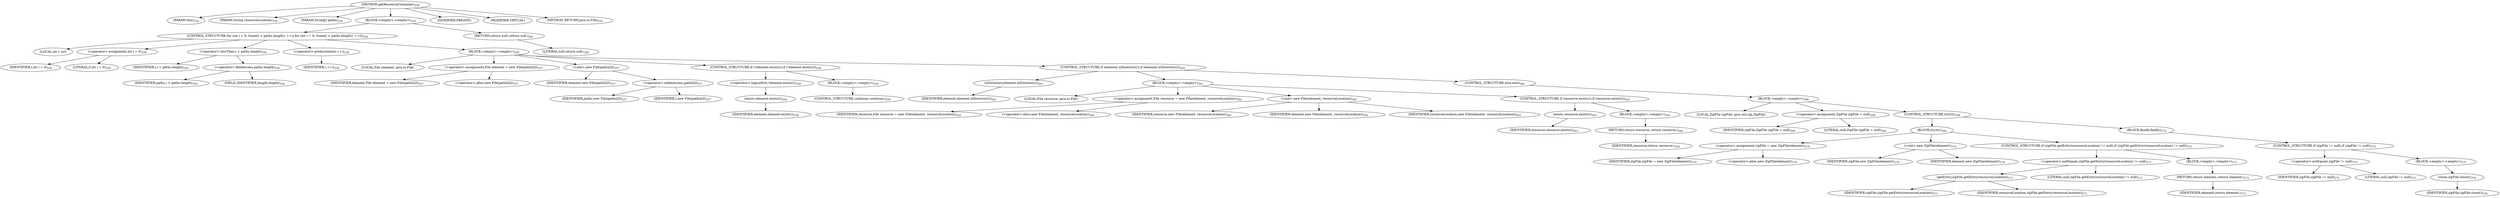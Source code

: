 digraph "getResourceContainer" {  
"384" [label = <(METHOD,getResourceContainer)<SUB>254</SUB>> ]
"385" [label = <(PARAM,this)<SUB>254</SUB>> ]
"386" [label = <(PARAM,String resourceLocation)<SUB>254</SUB>> ]
"387" [label = <(PARAM,String[] paths)<SUB>254</SUB>> ]
"388" [label = <(BLOCK,&lt;empty&gt;,&lt;empty&gt;)<SUB>255</SUB>> ]
"389" [label = <(CONTROL_STRUCTURE,for (int i = 0; Some(i &lt; paths.length); ++i),for (int i = 0; Some(i &lt; paths.length); ++i))<SUB>256</SUB>> ]
"390" [label = <(LOCAL,int i: int)> ]
"391" [label = <(&lt;operator&gt;.assignment,int i = 0)<SUB>256</SUB>> ]
"392" [label = <(IDENTIFIER,i,int i = 0)<SUB>256</SUB>> ]
"393" [label = <(LITERAL,0,int i = 0)<SUB>256</SUB>> ]
"394" [label = <(&lt;operator&gt;.lessThan,i &lt; paths.length)<SUB>256</SUB>> ]
"395" [label = <(IDENTIFIER,i,i &lt; paths.length)<SUB>256</SUB>> ]
"396" [label = <(&lt;operator&gt;.fieldAccess,paths.length)<SUB>256</SUB>> ]
"397" [label = <(IDENTIFIER,paths,i &lt; paths.length)<SUB>256</SUB>> ]
"398" [label = <(FIELD_IDENTIFIER,length,length)<SUB>256</SUB>> ]
"399" [label = <(&lt;operator&gt;.preIncrement,++i)<SUB>256</SUB>> ]
"400" [label = <(IDENTIFIER,i,++i)<SUB>256</SUB>> ]
"401" [label = <(BLOCK,&lt;empty&gt;,&lt;empty&gt;)<SUB>256</SUB>> ]
"23" [label = <(LOCAL,File element: java.io.File)> ]
"402" [label = <(&lt;operator&gt;.assignment,File element = new File(paths[i]))<SUB>257</SUB>> ]
"403" [label = <(IDENTIFIER,element,File element = new File(paths[i]))<SUB>257</SUB>> ]
"404" [label = <(&lt;operator&gt;.alloc,new File(paths[i]))<SUB>257</SUB>> ]
"405" [label = <(&lt;init&gt;,new File(paths[i]))<SUB>257</SUB>> ]
"22" [label = <(IDENTIFIER,element,new File(paths[i]))<SUB>257</SUB>> ]
"406" [label = <(&lt;operator&gt;.indexAccess,paths[i])<SUB>257</SUB>> ]
"407" [label = <(IDENTIFIER,paths,new File(paths[i]))<SUB>257</SUB>> ]
"408" [label = <(IDENTIFIER,i,new File(paths[i]))<SUB>257</SUB>> ]
"409" [label = <(CONTROL_STRUCTURE,if (!element.exists()),if (!element.exists()))<SUB>258</SUB>> ]
"410" [label = <(&lt;operator&gt;.logicalNot,!element.exists())<SUB>258</SUB>> ]
"411" [label = <(exists,element.exists())<SUB>258</SUB>> ]
"412" [label = <(IDENTIFIER,element,element.exists())<SUB>258</SUB>> ]
"413" [label = <(BLOCK,&lt;empty&gt;,&lt;empty&gt;)<SUB>258</SUB>> ]
"414" [label = <(CONTROL_STRUCTURE,continue;,continue;)<SUB>259</SUB>> ]
"415" [label = <(CONTROL_STRUCTURE,if (element.isDirectory()),if (element.isDirectory()))<SUB>261</SUB>> ]
"416" [label = <(isDirectory,element.isDirectory())<SUB>261</SUB>> ]
"417" [label = <(IDENTIFIER,element,element.isDirectory())<SUB>261</SUB>> ]
"418" [label = <(BLOCK,&lt;empty&gt;,&lt;empty&gt;)<SUB>261</SUB>> ]
"25" [label = <(LOCAL,File resource: java.io.File)> ]
"419" [label = <(&lt;operator&gt;.assignment,File resource = new File(element, resourceLocation))<SUB>262</SUB>> ]
"420" [label = <(IDENTIFIER,resource,File resource = new File(element, resourceLocation))<SUB>262</SUB>> ]
"421" [label = <(&lt;operator&gt;.alloc,new File(element, resourceLocation))<SUB>262</SUB>> ]
"422" [label = <(&lt;init&gt;,new File(element, resourceLocation))<SUB>262</SUB>> ]
"24" [label = <(IDENTIFIER,resource,new File(element, resourceLocation))<SUB>262</SUB>> ]
"423" [label = <(IDENTIFIER,element,new File(element, resourceLocation))<SUB>262</SUB>> ]
"424" [label = <(IDENTIFIER,resourceLocation,new File(element, resourceLocation))<SUB>262</SUB>> ]
"425" [label = <(CONTROL_STRUCTURE,if (resource.exists()),if (resource.exists()))<SUB>263</SUB>> ]
"426" [label = <(exists,resource.exists())<SUB>263</SUB>> ]
"427" [label = <(IDENTIFIER,resource,resource.exists())<SUB>263</SUB>> ]
"428" [label = <(BLOCK,&lt;empty&gt;,&lt;empty&gt;)<SUB>263</SUB>> ]
"429" [label = <(RETURN,return resource;,return resource;)<SUB>264</SUB>> ]
"430" [label = <(IDENTIFIER,resource,return resource;)<SUB>264</SUB>> ]
"431" [label = <(CONTROL_STRUCTURE,else,else)<SUB>266</SUB>> ]
"432" [label = <(BLOCK,&lt;empty&gt;,&lt;empty&gt;)<SUB>266</SUB>> ]
"27" [label = <(LOCAL,ZipFile zipFile: java.util.zip.ZipFile)> ]
"433" [label = <(&lt;operator&gt;.assignment,ZipFile zipFile = null)<SUB>268</SUB>> ]
"434" [label = <(IDENTIFIER,zipFile,ZipFile zipFile = null)<SUB>268</SUB>> ]
"435" [label = <(LITERAL,null,ZipFile zipFile = null)<SUB>268</SUB>> ]
"436" [label = <(CONTROL_STRUCTURE,try,try)<SUB>269</SUB>> ]
"437" [label = <(BLOCK,try,try)<SUB>269</SUB>> ]
"438" [label = <(&lt;operator&gt;.assignment,zipFile = new ZipFile(element))<SUB>270</SUB>> ]
"439" [label = <(IDENTIFIER,zipFile,zipFile = new ZipFile(element))<SUB>270</SUB>> ]
"440" [label = <(&lt;operator&gt;.alloc,new ZipFile(element))<SUB>270</SUB>> ]
"441" [label = <(&lt;init&gt;,new ZipFile(element))<SUB>270</SUB>> ]
"26" [label = <(IDENTIFIER,zipFile,new ZipFile(element))<SUB>270</SUB>> ]
"442" [label = <(IDENTIFIER,element,new ZipFile(element))<SUB>270</SUB>> ]
"443" [label = <(CONTROL_STRUCTURE,if (zipFile.getEntry(resourceLocation) != null),if (zipFile.getEntry(resourceLocation) != null))<SUB>271</SUB>> ]
"444" [label = <(&lt;operator&gt;.notEquals,zipFile.getEntry(resourceLocation) != null)<SUB>271</SUB>> ]
"445" [label = <(getEntry,zipFile.getEntry(resourceLocation))<SUB>271</SUB>> ]
"446" [label = <(IDENTIFIER,zipFile,zipFile.getEntry(resourceLocation))<SUB>271</SUB>> ]
"447" [label = <(IDENTIFIER,resourceLocation,zipFile.getEntry(resourceLocation))<SUB>271</SUB>> ]
"448" [label = <(LITERAL,null,zipFile.getEntry(resourceLocation) != null)<SUB>271</SUB>> ]
"449" [label = <(BLOCK,&lt;empty&gt;,&lt;empty&gt;)<SUB>271</SUB>> ]
"450" [label = <(RETURN,return element;,return element;)<SUB>272</SUB>> ]
"451" [label = <(IDENTIFIER,element,return element;)<SUB>272</SUB>> ]
"452" [label = <(BLOCK,finally,finally)<SUB>274</SUB>> ]
"453" [label = <(CONTROL_STRUCTURE,if (zipFile != null),if (zipFile != null))<SUB>275</SUB>> ]
"454" [label = <(&lt;operator&gt;.notEquals,zipFile != null)<SUB>275</SUB>> ]
"455" [label = <(IDENTIFIER,zipFile,zipFile != null)<SUB>275</SUB>> ]
"456" [label = <(LITERAL,null,zipFile != null)<SUB>275</SUB>> ]
"457" [label = <(BLOCK,&lt;empty&gt;,&lt;empty&gt;)<SUB>275</SUB>> ]
"458" [label = <(close,zipFile.close())<SUB>276</SUB>> ]
"459" [label = <(IDENTIFIER,zipFile,zipFile.close())<SUB>276</SUB>> ]
"460" [label = <(RETURN,return null;,return null;)<SUB>281</SUB>> ]
"461" [label = <(LITERAL,null,return null;)<SUB>281</SUB>> ]
"462" [label = <(MODIFIER,PRIVATE)> ]
"463" [label = <(MODIFIER,VIRTUAL)> ]
"464" [label = <(METHOD_RETURN,java.io.File)<SUB>254</SUB>> ]
  "384" -> "385" 
  "384" -> "386" 
  "384" -> "387" 
  "384" -> "388" 
  "384" -> "462" 
  "384" -> "463" 
  "384" -> "464" 
  "388" -> "389" 
  "388" -> "460" 
  "389" -> "390" 
  "389" -> "391" 
  "389" -> "394" 
  "389" -> "399" 
  "389" -> "401" 
  "391" -> "392" 
  "391" -> "393" 
  "394" -> "395" 
  "394" -> "396" 
  "396" -> "397" 
  "396" -> "398" 
  "399" -> "400" 
  "401" -> "23" 
  "401" -> "402" 
  "401" -> "405" 
  "401" -> "409" 
  "401" -> "415" 
  "402" -> "403" 
  "402" -> "404" 
  "405" -> "22" 
  "405" -> "406" 
  "406" -> "407" 
  "406" -> "408" 
  "409" -> "410" 
  "409" -> "413" 
  "410" -> "411" 
  "411" -> "412" 
  "413" -> "414" 
  "415" -> "416" 
  "415" -> "418" 
  "415" -> "431" 
  "416" -> "417" 
  "418" -> "25" 
  "418" -> "419" 
  "418" -> "422" 
  "418" -> "425" 
  "419" -> "420" 
  "419" -> "421" 
  "422" -> "24" 
  "422" -> "423" 
  "422" -> "424" 
  "425" -> "426" 
  "425" -> "428" 
  "426" -> "427" 
  "428" -> "429" 
  "429" -> "430" 
  "431" -> "432" 
  "432" -> "27" 
  "432" -> "433" 
  "432" -> "436" 
  "433" -> "434" 
  "433" -> "435" 
  "436" -> "437" 
  "436" -> "452" 
  "437" -> "438" 
  "437" -> "441" 
  "437" -> "443" 
  "438" -> "439" 
  "438" -> "440" 
  "441" -> "26" 
  "441" -> "442" 
  "443" -> "444" 
  "443" -> "449" 
  "444" -> "445" 
  "444" -> "448" 
  "445" -> "446" 
  "445" -> "447" 
  "449" -> "450" 
  "450" -> "451" 
  "452" -> "453" 
  "453" -> "454" 
  "453" -> "457" 
  "454" -> "455" 
  "454" -> "456" 
  "457" -> "458" 
  "458" -> "459" 
  "460" -> "461" 
}
